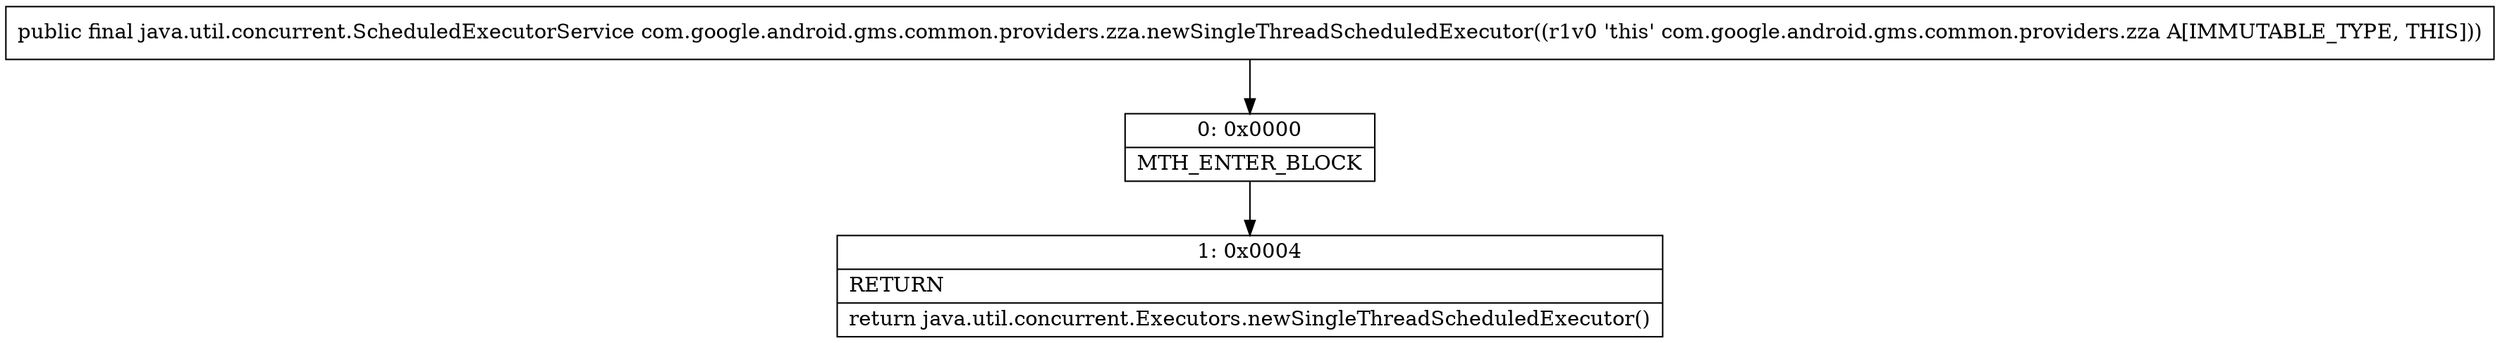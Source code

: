 digraph "CFG forcom.google.android.gms.common.providers.zza.newSingleThreadScheduledExecutor()Ljava\/util\/concurrent\/ScheduledExecutorService;" {
Node_0 [shape=record,label="{0\:\ 0x0000|MTH_ENTER_BLOCK\l}"];
Node_1 [shape=record,label="{1\:\ 0x0004|RETURN\l|return java.util.concurrent.Executors.newSingleThreadScheduledExecutor()\l}"];
MethodNode[shape=record,label="{public final java.util.concurrent.ScheduledExecutorService com.google.android.gms.common.providers.zza.newSingleThreadScheduledExecutor((r1v0 'this' com.google.android.gms.common.providers.zza A[IMMUTABLE_TYPE, THIS])) }"];
MethodNode -> Node_0;
Node_0 -> Node_1;
}

